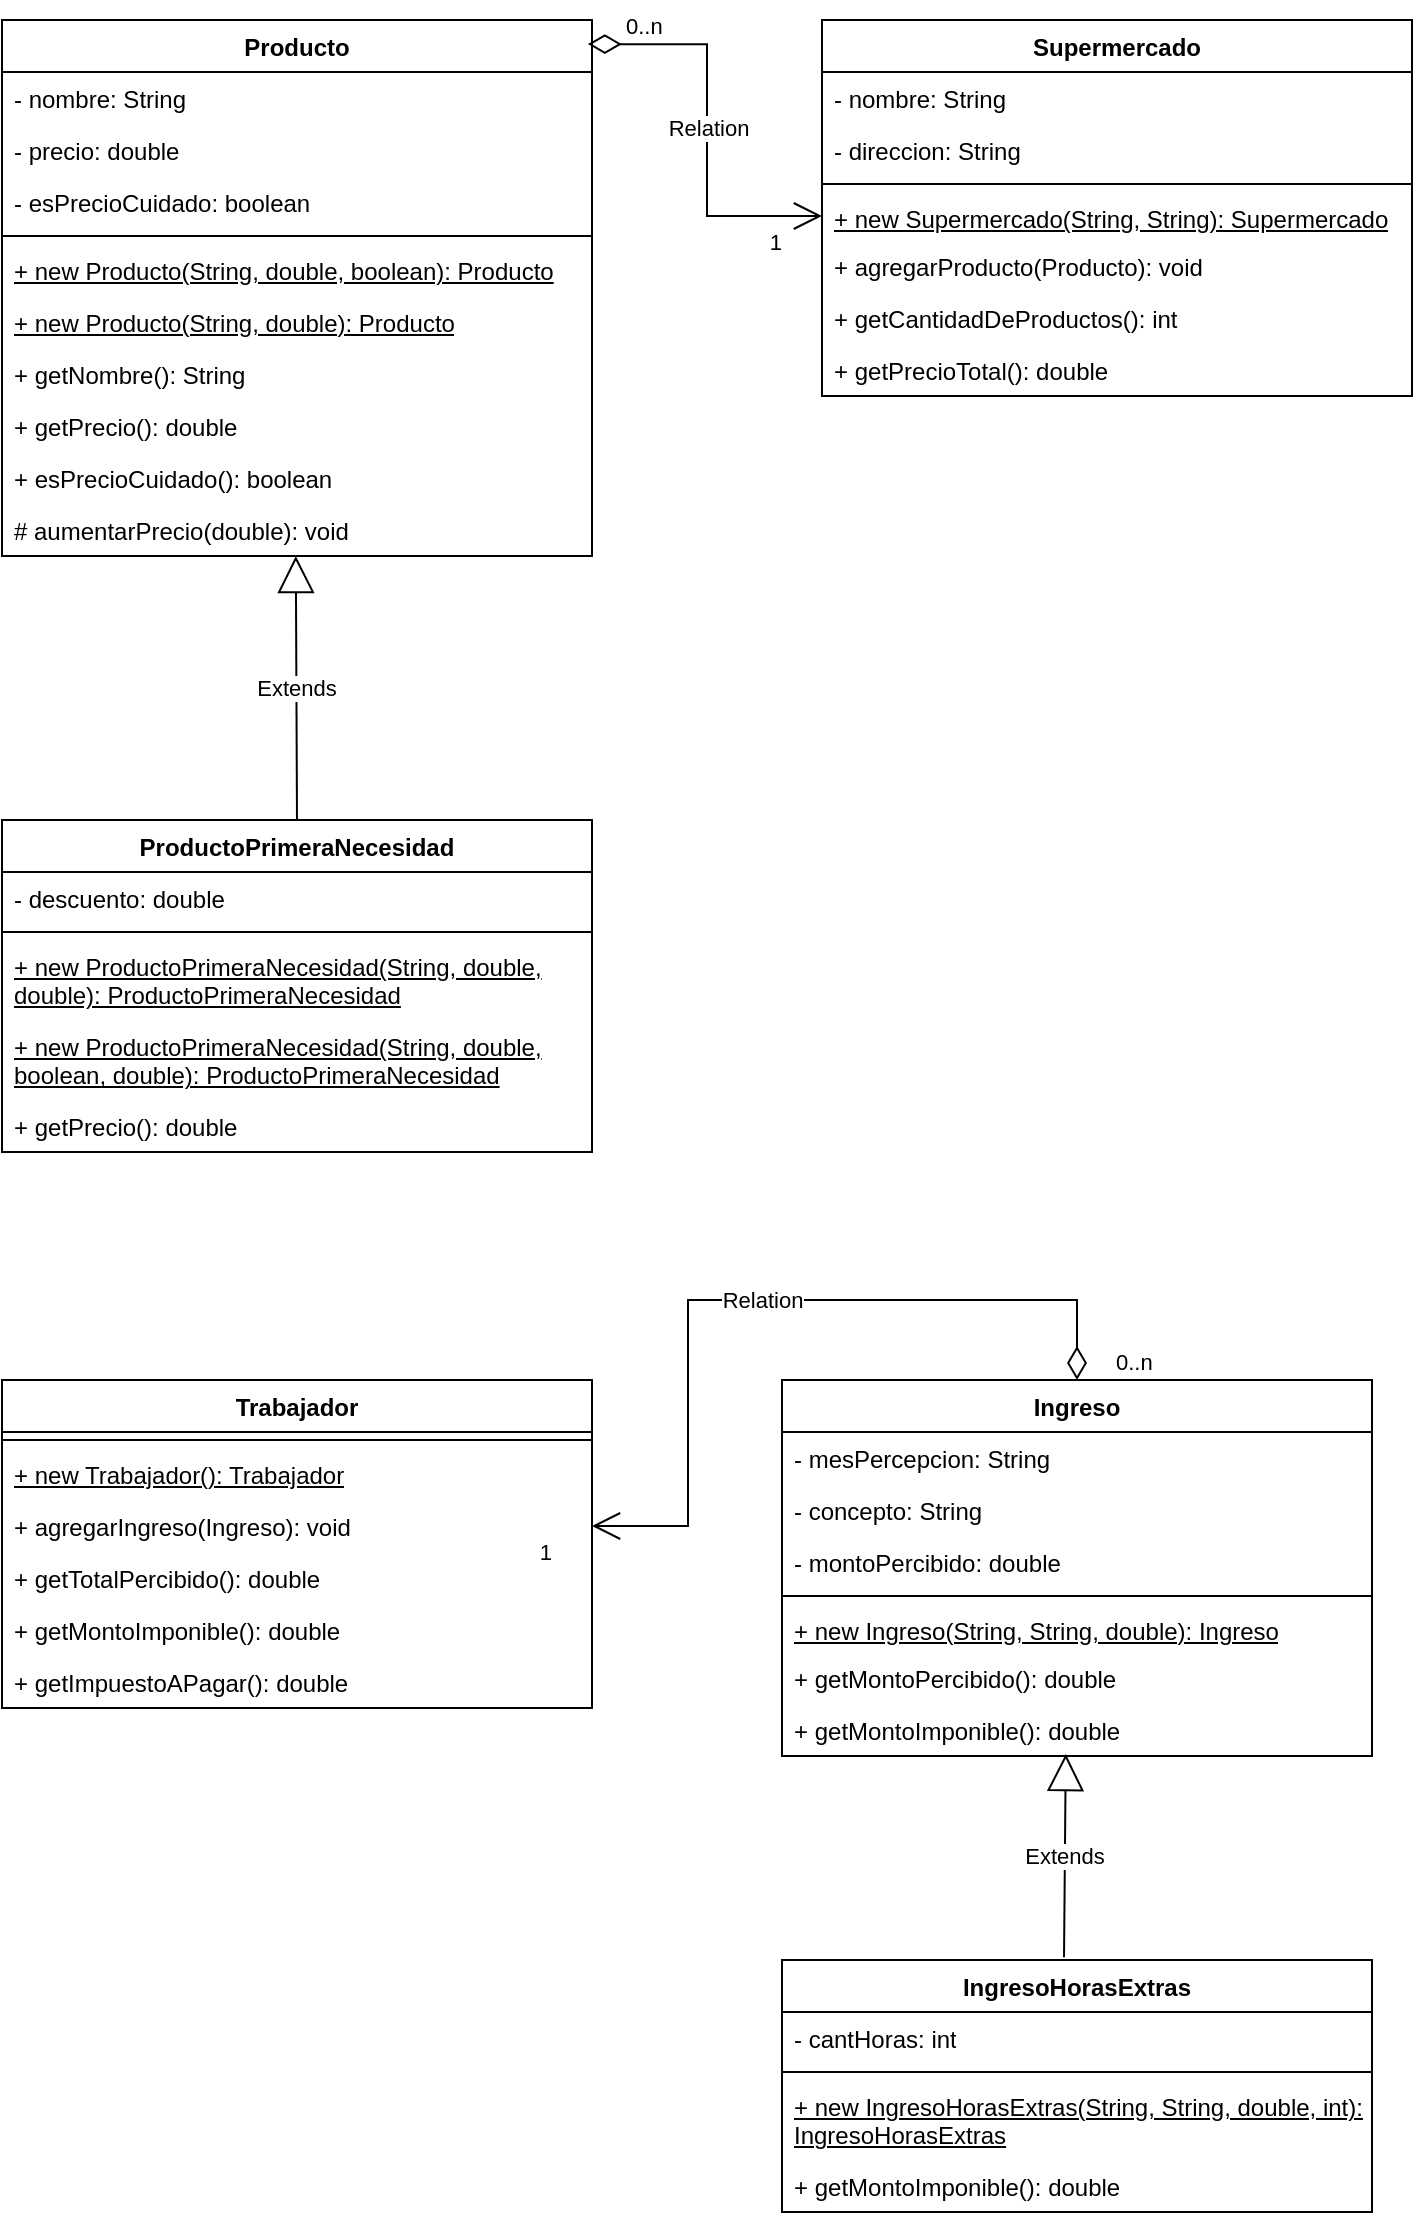 <mxfile version="26.1.3">
  <diagram name="Page-1" id="c4acf3e9-155e-7222-9cf6-157b1a14988f">
    <mxGraphModel dx="712" dy="737" grid="1" gridSize="10" guides="1" tooltips="1" connect="1" arrows="1" fold="1" page="1" pageScale="1" pageWidth="850" pageHeight="1100" background="none" math="0" shadow="0">
      <root>
        <mxCell id="0" />
        <mxCell id="1" parent="0" />
        <mxCell id="4WlyQMW6RwUoJhCsdgET-1" value="Extends" style="endArrow=block;endSize=16;endFill=0;html=1;rounded=0;exitX=0.5;exitY=0;exitDx=0;exitDy=0;entryX=0.498;entryY=1;entryDx=0;entryDy=0;entryPerimeter=0;" edge="1" parent="1" source="4WlyQMW6RwUoJhCsdgET-8" target="4WlyQMW6RwUoJhCsdgET-16">
          <mxGeometry width="160" relative="1" as="geometry">
            <mxPoint x="430" y="280" as="sourcePoint" />
            <mxPoint x="550" y="340" as="targetPoint" />
          </mxGeometry>
        </mxCell>
        <mxCell id="4WlyQMW6RwUoJhCsdgET-3" value="Producto" style="swimlane;fontStyle=1;align=center;verticalAlign=top;childLayout=stackLayout;horizontal=1;startSize=26;horizontalStack=0;resizeParent=1;resizeParentMax=0;resizeLast=0;collapsible=1;marginBottom=0;whiteSpace=wrap;html=1;" vertex="1" parent="1">
          <mxGeometry x="270" y="40" width="295" height="268" as="geometry" />
        </mxCell>
        <mxCell id="17acba5748e5396b-21" value="- nombre: String" style="text;html=1;strokeColor=none;fillColor=none;align=left;verticalAlign=top;spacingLeft=4;spacingRight=4;whiteSpace=wrap;overflow=hidden;rotatable=0;points=[[0,0.5],[1,0.5]];portConstraint=eastwest;" parent="4WlyQMW6RwUoJhCsdgET-3" vertex="1">
          <mxGeometry y="26" width="295" height="26" as="geometry" />
        </mxCell>
        <mxCell id="17acba5748e5396b-24" value="- precio: double" style="text;html=1;strokeColor=none;fillColor=none;align=left;verticalAlign=top;spacingLeft=4;spacingRight=4;whiteSpace=wrap;overflow=hidden;rotatable=0;points=[[0,0.5],[1,0.5]];portConstraint=eastwest;" parent="4WlyQMW6RwUoJhCsdgET-3" vertex="1">
          <mxGeometry y="52" width="295" height="26" as="geometry" />
        </mxCell>
        <mxCell id="17acba5748e5396b-26" value="- esPrecioCuidado: boolean" style="text;html=1;strokeColor=none;fillColor=none;align=left;verticalAlign=top;spacingLeft=4;spacingRight=4;whiteSpace=wrap;overflow=hidden;rotatable=0;points=[[0,0.5],[1,0.5]];portConstraint=eastwest;" parent="4WlyQMW6RwUoJhCsdgET-3" vertex="1">
          <mxGeometry y="78" width="295" height="26" as="geometry" />
        </mxCell>
        <mxCell id="4WlyQMW6RwUoJhCsdgET-5" value="" style="line;strokeWidth=1;fillColor=none;align=left;verticalAlign=middle;spacingTop=-1;spacingLeft=3;spacingRight=3;rotatable=0;labelPosition=right;points=[];portConstraint=eastwest;strokeColor=inherit;" vertex="1" parent="4WlyQMW6RwUoJhCsdgET-3">
          <mxGeometry y="104" width="295" height="8" as="geometry" />
        </mxCell>
        <mxCell id="4WlyQMW6RwUoJhCsdgET-7" value="&lt;u&gt;+ new Producto(String, double, boolean): Producto&lt;/u&gt;" style="text;strokeColor=none;fillColor=none;align=left;verticalAlign=top;spacingLeft=4;spacingRight=4;overflow=hidden;rotatable=0;points=[[0,0.5],[1,0.5]];portConstraint=eastwest;whiteSpace=wrap;html=1;" vertex="1" parent="4WlyQMW6RwUoJhCsdgET-3">
          <mxGeometry y="112" width="295" height="26" as="geometry" />
        </mxCell>
        <mxCell id="4WlyQMW6RwUoJhCsdgET-18" value="&lt;u&gt;+ new Producto(String, double): Producto&lt;/u&gt;" style="text;strokeColor=none;fillColor=none;align=left;verticalAlign=top;spacingLeft=4;spacingRight=4;overflow=hidden;rotatable=0;points=[[0,0.5],[1,0.5]];portConstraint=eastwest;whiteSpace=wrap;html=1;" vertex="1" parent="4WlyQMW6RwUoJhCsdgET-3">
          <mxGeometry y="138" width="295" height="26" as="geometry" />
        </mxCell>
        <mxCell id="4WlyQMW6RwUoJhCsdgET-15" value="+ getNombre(): String" style="text;strokeColor=none;fillColor=none;align=left;verticalAlign=top;spacingLeft=4;spacingRight=4;overflow=hidden;rotatable=0;points=[[0,0.5],[1,0.5]];portConstraint=eastwest;whiteSpace=wrap;html=1;" vertex="1" parent="4WlyQMW6RwUoJhCsdgET-3">
          <mxGeometry y="164" width="295" height="26" as="geometry" />
        </mxCell>
        <mxCell id="4WlyQMW6RwUoJhCsdgET-17" value="+ getPrecio(): double" style="text;strokeColor=none;fillColor=none;align=left;verticalAlign=top;spacingLeft=4;spacingRight=4;overflow=hidden;rotatable=0;points=[[0,0.5],[1,0.5]];portConstraint=eastwest;whiteSpace=wrap;html=1;" vertex="1" parent="4WlyQMW6RwUoJhCsdgET-3">
          <mxGeometry y="190" width="295" height="26" as="geometry" />
        </mxCell>
        <mxCell id="4WlyQMW6RwUoJhCsdgET-6" value="+ esPrecioCuidado(): boolean" style="text;strokeColor=none;fillColor=none;align=left;verticalAlign=top;spacingLeft=4;spacingRight=4;overflow=hidden;rotatable=0;points=[[0,0.5],[1,0.5]];portConstraint=eastwest;whiteSpace=wrap;html=1;" vertex="1" parent="4WlyQMW6RwUoJhCsdgET-3">
          <mxGeometry y="216" width="295" height="26" as="geometry" />
        </mxCell>
        <mxCell id="4WlyQMW6RwUoJhCsdgET-16" value="# aumentarPrecio(double): void" style="text;strokeColor=none;fillColor=none;align=left;verticalAlign=top;spacingLeft=4;spacingRight=4;overflow=hidden;rotatable=0;points=[[0,0.5],[1,0.5]];portConstraint=eastwest;whiteSpace=wrap;html=1;" vertex="1" parent="4WlyQMW6RwUoJhCsdgET-3">
          <mxGeometry y="242" width="295" height="26" as="geometry" />
        </mxCell>
        <mxCell id="4WlyQMW6RwUoJhCsdgET-8" value="ProductoPrimeraNecesidad" style="swimlane;fontStyle=1;align=center;verticalAlign=top;childLayout=stackLayout;horizontal=1;startSize=26;horizontalStack=0;resizeParent=1;resizeParentMax=0;resizeLast=0;collapsible=1;marginBottom=0;whiteSpace=wrap;html=1;" vertex="1" parent="1">
          <mxGeometry x="270" y="440" width="295" height="166" as="geometry" />
        </mxCell>
        <mxCell id="4WlyQMW6RwUoJhCsdgET-9" value="- descuento: double" style="text;html=1;strokeColor=none;fillColor=none;align=left;verticalAlign=top;spacingLeft=4;spacingRight=4;whiteSpace=wrap;overflow=hidden;rotatable=0;points=[[0,0.5],[1,0.5]];portConstraint=eastwest;" vertex="1" parent="4WlyQMW6RwUoJhCsdgET-8">
          <mxGeometry y="26" width="295" height="26" as="geometry" />
        </mxCell>
        <mxCell id="4WlyQMW6RwUoJhCsdgET-12" value="" style="line;strokeWidth=1;fillColor=none;align=left;verticalAlign=middle;spacingTop=-1;spacingLeft=3;spacingRight=3;rotatable=0;labelPosition=right;points=[];portConstraint=eastwest;strokeColor=inherit;" vertex="1" parent="4WlyQMW6RwUoJhCsdgET-8">
          <mxGeometry y="52" width="295" height="8" as="geometry" />
        </mxCell>
        <mxCell id="4WlyQMW6RwUoJhCsdgET-13" value="&lt;u&gt;+ new ProductoPrimeraNecesidad(String, double, double): ProductoPrimeraNecesidad&lt;/u&gt;" style="text;strokeColor=none;fillColor=none;align=left;verticalAlign=top;spacingLeft=4;spacingRight=4;overflow=hidden;rotatable=0;points=[[0,0.5],[1,0.5]];portConstraint=eastwest;whiteSpace=wrap;html=1;" vertex="1" parent="4WlyQMW6RwUoJhCsdgET-8">
          <mxGeometry y="60" width="295" height="40" as="geometry" />
        </mxCell>
        <mxCell id="4WlyQMW6RwUoJhCsdgET-19" value="&lt;u&gt;+ new ProductoPrimeraNecesidad(String, double, boolean, double): ProductoPrimeraNecesidad&lt;/u&gt;" style="text;strokeColor=none;fillColor=none;align=left;verticalAlign=top;spacingLeft=4;spacingRight=4;overflow=hidden;rotatable=0;points=[[0,0.5],[1,0.5]];portConstraint=eastwest;whiteSpace=wrap;html=1;" vertex="1" parent="4WlyQMW6RwUoJhCsdgET-8">
          <mxGeometry y="100" width="295" height="40" as="geometry" />
        </mxCell>
        <mxCell id="4WlyQMW6RwUoJhCsdgET-14" value="+ getPrecio(): double" style="text;strokeColor=none;fillColor=none;align=left;verticalAlign=top;spacingLeft=4;spacingRight=4;overflow=hidden;rotatable=0;points=[[0,0.5],[1,0.5]];portConstraint=eastwest;whiteSpace=wrap;html=1;" vertex="1" parent="4WlyQMW6RwUoJhCsdgET-8">
          <mxGeometry y="140" width="295" height="26" as="geometry" />
        </mxCell>
        <mxCell id="4WlyQMW6RwUoJhCsdgET-21" value="Supermercado" style="swimlane;fontStyle=1;align=center;verticalAlign=top;childLayout=stackLayout;horizontal=1;startSize=26;horizontalStack=0;resizeParent=1;resizeParentMax=0;resizeLast=0;collapsible=1;marginBottom=0;whiteSpace=wrap;html=1;" vertex="1" parent="1">
          <mxGeometry x="680" y="40" width="295" height="188" as="geometry" />
        </mxCell>
        <mxCell id="4WlyQMW6RwUoJhCsdgET-27" value="- nombre: String" style="text;html=1;strokeColor=none;fillColor=none;align=left;verticalAlign=top;spacingLeft=4;spacingRight=4;whiteSpace=wrap;overflow=hidden;rotatable=0;points=[[0,0.5],[1,0.5]];portConstraint=eastwest;" vertex="1" parent="4WlyQMW6RwUoJhCsdgET-21">
          <mxGeometry y="26" width="295" height="26" as="geometry" />
        </mxCell>
        <mxCell id="4WlyQMW6RwUoJhCsdgET-28" value="- direccion: String" style="text;html=1;strokeColor=none;fillColor=none;align=left;verticalAlign=top;spacingLeft=4;spacingRight=4;whiteSpace=wrap;overflow=hidden;rotatable=0;points=[[0,0.5],[1,0.5]];portConstraint=eastwest;" vertex="1" parent="4WlyQMW6RwUoJhCsdgET-21">
          <mxGeometry y="52" width="295" height="26" as="geometry" />
        </mxCell>
        <mxCell id="4WlyQMW6RwUoJhCsdgET-23" value="" style="line;strokeWidth=1;fillColor=none;align=left;verticalAlign=middle;spacingTop=-1;spacingLeft=3;spacingRight=3;rotatable=0;labelPosition=right;points=[];portConstraint=eastwest;strokeColor=inherit;" vertex="1" parent="4WlyQMW6RwUoJhCsdgET-21">
          <mxGeometry y="78" width="295" height="8" as="geometry" />
        </mxCell>
        <mxCell id="4WlyQMW6RwUoJhCsdgET-24" value="&lt;u&gt;+ new Supermercado(String, String): Supermercado&lt;/u&gt;" style="text;strokeColor=none;fillColor=none;align=left;verticalAlign=top;spacingLeft=4;spacingRight=4;overflow=hidden;rotatable=0;points=[[0,0.5],[1,0.5]];portConstraint=eastwest;whiteSpace=wrap;html=1;" vertex="1" parent="4WlyQMW6RwUoJhCsdgET-21">
          <mxGeometry y="86" width="295" height="24" as="geometry" />
        </mxCell>
        <mxCell id="4WlyQMW6RwUoJhCsdgET-26" value="+ agregarProducto(Producto): void" style="text;strokeColor=none;fillColor=none;align=left;verticalAlign=top;spacingLeft=4;spacingRight=4;overflow=hidden;rotatable=0;points=[[0,0.5],[1,0.5]];portConstraint=eastwest;whiteSpace=wrap;html=1;" vertex="1" parent="4WlyQMW6RwUoJhCsdgET-21">
          <mxGeometry y="110" width="295" height="26" as="geometry" />
        </mxCell>
        <mxCell id="4WlyQMW6RwUoJhCsdgET-34" value="+ getCantidadDeProductos(): int" style="text;strokeColor=none;fillColor=none;align=left;verticalAlign=top;spacingLeft=4;spacingRight=4;overflow=hidden;rotatable=0;points=[[0,0.5],[1,0.5]];portConstraint=eastwest;whiteSpace=wrap;html=1;" vertex="1" parent="4WlyQMW6RwUoJhCsdgET-21">
          <mxGeometry y="136" width="295" height="26" as="geometry" />
        </mxCell>
        <mxCell id="4WlyQMW6RwUoJhCsdgET-33" value="+ getPrecioTotal(): double" style="text;strokeColor=none;fillColor=none;align=left;verticalAlign=top;spacingLeft=4;spacingRight=4;overflow=hidden;rotatable=0;points=[[0,0.5],[1,0.5]];portConstraint=eastwest;whiteSpace=wrap;html=1;" vertex="1" parent="4WlyQMW6RwUoJhCsdgET-21">
          <mxGeometry y="162" width="295" height="26" as="geometry" />
        </mxCell>
        <mxCell id="4WlyQMW6RwUoJhCsdgET-30" value="Relation" style="endArrow=open;html=1;endSize=12;startArrow=diamondThin;startSize=14;startFill=0;edgeStyle=orthogonalEdgeStyle;rounded=0;exitX=0.993;exitY=0.045;exitDx=0;exitDy=0;exitPerimeter=0;entryX=0;entryY=0.5;entryDx=0;entryDy=0;" edge="1" parent="1" source="4WlyQMW6RwUoJhCsdgET-3" target="4WlyQMW6RwUoJhCsdgET-24">
          <mxGeometry relative="1" as="geometry">
            <mxPoint x="570" y="240" as="sourcePoint" />
            <mxPoint x="730" y="240" as="targetPoint" />
          </mxGeometry>
        </mxCell>
        <mxCell id="4WlyQMW6RwUoJhCsdgET-31" value="0..n" style="edgeLabel;resizable=0;html=1;align=left;verticalAlign=top;" connectable="0" vertex="1" parent="4WlyQMW6RwUoJhCsdgET-30">
          <mxGeometry x="-1" relative="1" as="geometry">
            <mxPoint x="17" y="-22" as="offset" />
          </mxGeometry>
        </mxCell>
        <mxCell id="4WlyQMW6RwUoJhCsdgET-32" value="1" style="edgeLabel;resizable=0;html=1;align=right;verticalAlign=top;" connectable="0" vertex="1" parent="4WlyQMW6RwUoJhCsdgET-30">
          <mxGeometry x="1" relative="1" as="geometry">
            <mxPoint x="-20" as="offset" />
          </mxGeometry>
        </mxCell>
        <mxCell id="4WlyQMW6RwUoJhCsdgET-35" value="Trabajador" style="swimlane;fontStyle=1;align=center;verticalAlign=top;childLayout=stackLayout;horizontal=1;startSize=26;horizontalStack=0;resizeParent=1;resizeParentMax=0;resizeLast=0;collapsible=1;marginBottom=0;whiteSpace=wrap;html=1;" vertex="1" parent="1">
          <mxGeometry x="270" y="720" width="295" height="164" as="geometry" />
        </mxCell>
        <mxCell id="4WlyQMW6RwUoJhCsdgET-39" value="" style="line;strokeWidth=1;fillColor=none;align=left;verticalAlign=middle;spacingTop=-1;spacingLeft=3;spacingRight=3;rotatable=0;labelPosition=right;points=[];portConstraint=eastwest;strokeColor=inherit;" vertex="1" parent="4WlyQMW6RwUoJhCsdgET-35">
          <mxGeometry y="26" width="295" height="8" as="geometry" />
        </mxCell>
        <mxCell id="4WlyQMW6RwUoJhCsdgET-40" value="&lt;u&gt;+ new Trabajador(): Trabajador&lt;/u&gt;" style="text;strokeColor=none;fillColor=none;align=left;verticalAlign=top;spacingLeft=4;spacingRight=4;overflow=hidden;rotatable=0;points=[[0,0.5],[1,0.5]];portConstraint=eastwest;whiteSpace=wrap;html=1;" vertex="1" parent="4WlyQMW6RwUoJhCsdgET-35">
          <mxGeometry y="34" width="295" height="26" as="geometry" />
        </mxCell>
        <mxCell id="4WlyQMW6RwUoJhCsdgET-42" value="+ agregarIngreso(Ingreso): void" style="text;strokeColor=none;fillColor=none;align=left;verticalAlign=top;spacingLeft=4;spacingRight=4;overflow=hidden;rotatable=0;points=[[0,0.5],[1,0.5]];portConstraint=eastwest;whiteSpace=wrap;html=1;" vertex="1" parent="4WlyQMW6RwUoJhCsdgET-35">
          <mxGeometry y="60" width="295" height="26" as="geometry" />
        </mxCell>
        <mxCell id="4WlyQMW6RwUoJhCsdgET-43" value="+ getTotalPercibido(): double" style="text;strokeColor=none;fillColor=none;align=left;verticalAlign=top;spacingLeft=4;spacingRight=4;overflow=hidden;rotatable=0;points=[[0,0.5],[1,0.5]];portConstraint=eastwest;whiteSpace=wrap;html=1;" vertex="1" parent="4WlyQMW6RwUoJhCsdgET-35">
          <mxGeometry y="86" width="295" height="26" as="geometry" />
        </mxCell>
        <mxCell id="4WlyQMW6RwUoJhCsdgET-44" value="+ getMontoImponible(): double" style="text;strokeColor=none;fillColor=none;align=left;verticalAlign=top;spacingLeft=4;spacingRight=4;overflow=hidden;rotatable=0;points=[[0,0.5],[1,0.5]];portConstraint=eastwest;whiteSpace=wrap;html=1;" vertex="1" parent="4WlyQMW6RwUoJhCsdgET-35">
          <mxGeometry y="112" width="295" height="26" as="geometry" />
        </mxCell>
        <mxCell id="4WlyQMW6RwUoJhCsdgET-45" value="+ getImpuestoAPagar(): double" style="text;strokeColor=none;fillColor=none;align=left;verticalAlign=top;spacingLeft=4;spacingRight=4;overflow=hidden;rotatable=0;points=[[0,0.5],[1,0.5]];portConstraint=eastwest;whiteSpace=wrap;html=1;" vertex="1" parent="4WlyQMW6RwUoJhCsdgET-35">
          <mxGeometry y="138" width="295" height="26" as="geometry" />
        </mxCell>
        <mxCell id="4WlyQMW6RwUoJhCsdgET-46" value="Ingreso" style="swimlane;fontStyle=1;align=center;verticalAlign=top;childLayout=stackLayout;horizontal=1;startSize=26;horizontalStack=0;resizeParent=1;resizeParentMax=0;resizeLast=0;collapsible=1;marginBottom=0;whiteSpace=wrap;html=1;" vertex="1" parent="1">
          <mxGeometry x="660" y="720" width="295" height="188" as="geometry" />
        </mxCell>
        <mxCell id="4WlyQMW6RwUoJhCsdgET-47" value="- mesPercepcion: String" style="text;html=1;strokeColor=none;fillColor=none;align=left;verticalAlign=top;spacingLeft=4;spacingRight=4;whiteSpace=wrap;overflow=hidden;rotatable=0;points=[[0,0.5],[1,0.5]];portConstraint=eastwest;" vertex="1" parent="4WlyQMW6RwUoJhCsdgET-46">
          <mxGeometry y="26" width="295" height="26" as="geometry" />
        </mxCell>
        <mxCell id="4WlyQMW6RwUoJhCsdgET-48" value="- concepto: String" style="text;html=1;strokeColor=none;fillColor=none;align=left;verticalAlign=top;spacingLeft=4;spacingRight=4;whiteSpace=wrap;overflow=hidden;rotatable=0;points=[[0,0.5],[1,0.5]];portConstraint=eastwest;" vertex="1" parent="4WlyQMW6RwUoJhCsdgET-46">
          <mxGeometry y="52" width="295" height="26" as="geometry" />
        </mxCell>
        <mxCell id="4WlyQMW6RwUoJhCsdgET-54" value="- montoPercibido: double" style="text;html=1;strokeColor=none;fillColor=none;align=left;verticalAlign=top;spacingLeft=4;spacingRight=4;whiteSpace=wrap;overflow=hidden;rotatable=0;points=[[0,0.5],[1,0.5]];portConstraint=eastwest;" vertex="1" parent="4WlyQMW6RwUoJhCsdgET-46">
          <mxGeometry y="78" width="295" height="26" as="geometry" />
        </mxCell>
        <mxCell id="4WlyQMW6RwUoJhCsdgET-49" value="" style="line;strokeWidth=1;fillColor=none;align=left;verticalAlign=middle;spacingTop=-1;spacingLeft=3;spacingRight=3;rotatable=0;labelPosition=right;points=[];portConstraint=eastwest;strokeColor=inherit;" vertex="1" parent="4WlyQMW6RwUoJhCsdgET-46">
          <mxGeometry y="104" width="295" height="8" as="geometry" />
        </mxCell>
        <mxCell id="4WlyQMW6RwUoJhCsdgET-50" value="&lt;u&gt;+ new Ingreso(String, String, double): Ingreso&lt;/u&gt;" style="text;strokeColor=none;fillColor=none;align=left;verticalAlign=top;spacingLeft=4;spacingRight=4;overflow=hidden;rotatable=0;points=[[0,0.5],[1,0.5]];portConstraint=eastwest;whiteSpace=wrap;html=1;" vertex="1" parent="4WlyQMW6RwUoJhCsdgET-46">
          <mxGeometry y="112" width="295" height="24" as="geometry" />
        </mxCell>
        <mxCell id="4WlyQMW6RwUoJhCsdgET-55" value="+ getMontoPercibido(): double" style="text;strokeColor=none;fillColor=none;align=left;verticalAlign=top;spacingLeft=4;spacingRight=4;overflow=hidden;rotatable=0;points=[[0,0.5],[1,0.5]];portConstraint=eastwest;whiteSpace=wrap;html=1;" vertex="1" parent="4WlyQMW6RwUoJhCsdgET-46">
          <mxGeometry y="136" width="295" height="26" as="geometry" />
        </mxCell>
        <mxCell id="4WlyQMW6RwUoJhCsdgET-56" value="+ getMontoImponible(): double" style="text;strokeColor=none;fillColor=none;align=left;verticalAlign=top;spacingLeft=4;spacingRight=4;overflow=hidden;rotatable=0;points=[[0,0.5],[1,0.5]];portConstraint=eastwest;whiteSpace=wrap;html=1;" vertex="1" parent="4WlyQMW6RwUoJhCsdgET-46">
          <mxGeometry y="162" width="295" height="26" as="geometry" />
        </mxCell>
        <mxCell id="4WlyQMW6RwUoJhCsdgET-57" value="Relation" style="endArrow=open;html=1;endSize=12;startArrow=diamondThin;startSize=14;startFill=0;edgeStyle=orthogonalEdgeStyle;rounded=0;exitX=0.5;exitY=0;exitDx=0;exitDy=0;entryX=1;entryY=0.5;entryDx=0;entryDy=0;" edge="1" parent="1" source="4WlyQMW6RwUoJhCsdgET-46" target="4WlyQMW6RwUoJhCsdgET-42">
          <mxGeometry relative="1" as="geometry">
            <mxPoint x="640" y="620" as="sourcePoint" />
            <mxPoint x="757" y="706" as="targetPoint" />
            <Array as="points">
              <mxPoint x="808" y="680" />
              <mxPoint x="613" y="680" />
              <mxPoint x="613" y="793" />
            </Array>
          </mxGeometry>
        </mxCell>
        <mxCell id="4WlyQMW6RwUoJhCsdgET-58" value="0..n" style="edgeLabel;resizable=0;html=1;align=left;verticalAlign=top;" connectable="0" vertex="1" parent="4WlyQMW6RwUoJhCsdgET-57">
          <mxGeometry x="-1" relative="1" as="geometry">
            <mxPoint x="17" y="-22" as="offset" />
          </mxGeometry>
        </mxCell>
        <mxCell id="4WlyQMW6RwUoJhCsdgET-59" value="1" style="edgeLabel;resizable=0;html=1;align=right;verticalAlign=top;" connectable="0" vertex="1" parent="4WlyQMW6RwUoJhCsdgET-57">
          <mxGeometry x="1" relative="1" as="geometry">
            <mxPoint x="-20" as="offset" />
          </mxGeometry>
        </mxCell>
        <mxCell id="4WlyQMW6RwUoJhCsdgET-60" value="IngresoHorasExtras" style="swimlane;fontStyle=1;align=center;verticalAlign=top;childLayout=stackLayout;horizontal=1;startSize=26;horizontalStack=0;resizeParent=1;resizeParentMax=0;resizeLast=0;collapsible=1;marginBottom=0;whiteSpace=wrap;html=1;" vertex="1" parent="1">
          <mxGeometry x="660" y="1010" width="295" height="126" as="geometry" />
        </mxCell>
        <mxCell id="4WlyQMW6RwUoJhCsdgET-61" value="- cantHoras: int" style="text;html=1;strokeColor=none;fillColor=none;align=left;verticalAlign=top;spacingLeft=4;spacingRight=4;whiteSpace=wrap;overflow=hidden;rotatable=0;points=[[0,0.5],[1,0.5]];portConstraint=eastwest;" vertex="1" parent="4WlyQMW6RwUoJhCsdgET-60">
          <mxGeometry y="26" width="295" height="26" as="geometry" />
        </mxCell>
        <mxCell id="4WlyQMW6RwUoJhCsdgET-64" value="" style="line;strokeWidth=1;fillColor=none;align=left;verticalAlign=middle;spacingTop=-1;spacingLeft=3;spacingRight=3;rotatable=0;labelPosition=right;points=[];portConstraint=eastwest;strokeColor=inherit;" vertex="1" parent="4WlyQMW6RwUoJhCsdgET-60">
          <mxGeometry y="52" width="295" height="8" as="geometry" />
        </mxCell>
        <mxCell id="4WlyQMW6RwUoJhCsdgET-65" value="&lt;u&gt;+ new IngresoHorasExtras(String, String, double, int): IngresoHorasExtras&lt;/u&gt;" style="text;strokeColor=none;fillColor=none;align=left;verticalAlign=top;spacingLeft=4;spacingRight=4;overflow=hidden;rotatable=0;points=[[0,0.5],[1,0.5]];portConstraint=eastwest;whiteSpace=wrap;html=1;" vertex="1" parent="4WlyQMW6RwUoJhCsdgET-60">
          <mxGeometry y="60" width="295" height="40" as="geometry" />
        </mxCell>
        <mxCell id="4WlyQMW6RwUoJhCsdgET-67" value="+ getMontoImponible(): double" style="text;strokeColor=none;fillColor=none;align=left;verticalAlign=top;spacingLeft=4;spacingRight=4;overflow=hidden;rotatable=0;points=[[0,0.5],[1,0.5]];portConstraint=eastwest;whiteSpace=wrap;html=1;" vertex="1" parent="4WlyQMW6RwUoJhCsdgET-60">
          <mxGeometry y="100" width="295" height="26" as="geometry" />
        </mxCell>
        <mxCell id="4WlyQMW6RwUoJhCsdgET-68" value="Extends" style="endArrow=block;endSize=16;endFill=0;html=1;rounded=0;exitX=0.478;exitY=-0.011;exitDx=0;exitDy=0;entryX=0.481;entryY=0.962;entryDx=0;entryDy=0;entryPerimeter=0;exitPerimeter=0;" edge="1" parent="1" source="4WlyQMW6RwUoJhCsdgET-60" target="4WlyQMW6RwUoJhCsdgET-56">
          <mxGeometry width="160" relative="1" as="geometry">
            <mxPoint x="611" y="1100" as="sourcePoint" />
            <mxPoint x="610" y="968" as="targetPoint" />
          </mxGeometry>
        </mxCell>
      </root>
    </mxGraphModel>
  </diagram>
</mxfile>
